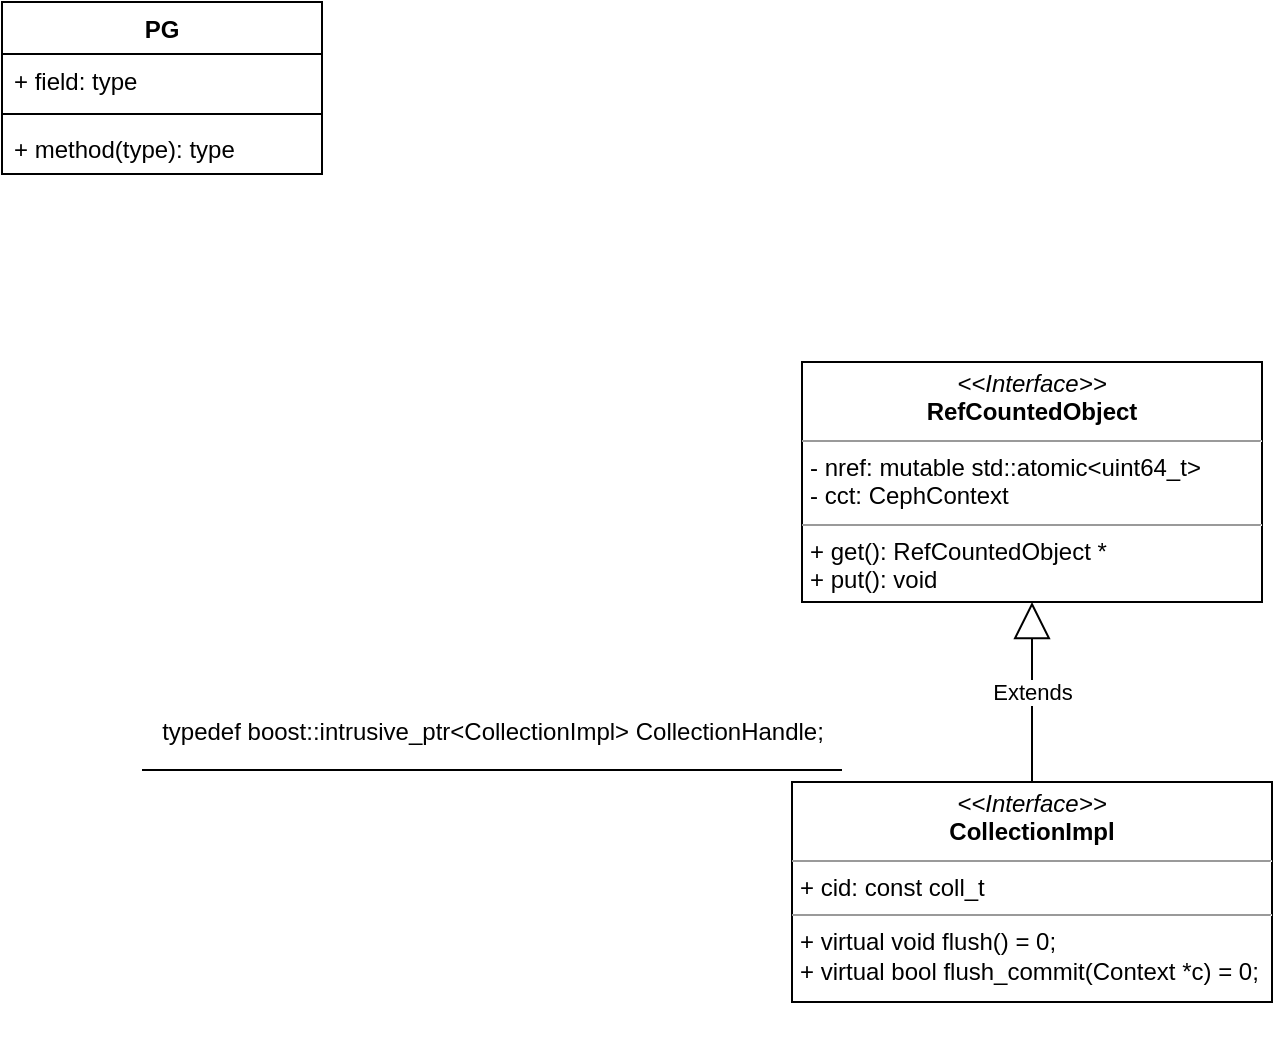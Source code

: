 <mxfile version="22.1.0" type="github">
  <diagram name="第 1 页" id="Paq3rC7VekavwucThqsa">
    <mxGraphModel dx="1060" dy="713" grid="1" gridSize="10" guides="1" tooltips="1" connect="1" arrows="1" fold="1" page="1" pageScale="1" pageWidth="827" pageHeight="1169" math="0" shadow="0">
      <root>
        <mxCell id="0" />
        <mxCell id="1" parent="0" />
        <mxCell id="BEFSSIEHqfj2ef2J5idr-1" value="PG" style="swimlane;fontStyle=1;align=center;verticalAlign=top;childLayout=stackLayout;horizontal=1;startSize=26;horizontalStack=0;resizeParent=1;resizeParentMax=0;resizeLast=0;collapsible=1;marginBottom=0;whiteSpace=wrap;html=1;" vertex="1" parent="1">
          <mxGeometry x="130" y="50" width="160" height="86" as="geometry">
            <mxRectangle x="340" y="320" width="100" height="30" as="alternateBounds" />
          </mxGeometry>
        </mxCell>
        <mxCell id="BEFSSIEHqfj2ef2J5idr-2" value="+ field: type" style="text;strokeColor=none;fillColor=none;align=left;verticalAlign=top;spacingLeft=4;spacingRight=4;overflow=hidden;rotatable=0;points=[[0,0.5],[1,0.5]];portConstraint=eastwest;whiteSpace=wrap;html=1;" vertex="1" parent="BEFSSIEHqfj2ef2J5idr-1">
          <mxGeometry y="26" width="160" height="26" as="geometry" />
        </mxCell>
        <mxCell id="BEFSSIEHqfj2ef2J5idr-3" value="" style="line;strokeWidth=1;fillColor=none;align=left;verticalAlign=middle;spacingTop=-1;spacingLeft=3;spacingRight=3;rotatable=0;labelPosition=right;points=[];portConstraint=eastwest;strokeColor=inherit;" vertex="1" parent="BEFSSIEHqfj2ef2J5idr-1">
          <mxGeometry y="52" width="160" height="8" as="geometry" />
        </mxCell>
        <mxCell id="BEFSSIEHqfj2ef2J5idr-4" value="+ method(type): type" style="text;strokeColor=none;fillColor=none;align=left;verticalAlign=top;spacingLeft=4;spacingRight=4;overflow=hidden;rotatable=0;points=[[0,0.5],[1,0.5]];portConstraint=eastwest;whiteSpace=wrap;html=1;" vertex="1" parent="BEFSSIEHqfj2ef2J5idr-1">
          <mxGeometry y="60" width="160" height="26" as="geometry" />
        </mxCell>
        <mxCell id="BEFSSIEHqfj2ef2J5idr-6" value="&lt;p style=&quot;margin:0px;margin-top:4px;text-align:center;&quot;&gt;&lt;i&gt;&amp;lt;&amp;lt;Interface&amp;gt;&amp;gt;&lt;/i&gt;&lt;br&gt;&lt;b&gt;RefCountedObject&lt;/b&gt;&lt;/p&gt;&lt;hr size=&quot;1&quot;&gt;&lt;p style=&quot;margin:0px;margin-left:4px;&quot;&gt;- nref&lt;span style=&quot;background-color: initial;&quot;&gt;:&amp;nbsp;&lt;/span&gt;mutable std::atomic&amp;lt;uint64_t&amp;gt;&lt;/p&gt;&lt;p style=&quot;margin:0px;margin-left:4px;&quot;&gt;-&amp;nbsp;cct&lt;span style=&quot;background-color: initial;&quot;&gt;: CephContext&lt;/span&gt;&lt;/p&gt;&lt;hr size=&quot;1&quot;&gt;&lt;p style=&quot;margin:0px;margin-left:4px;&quot;&gt;+ get(): RefCountedObject *&lt;br&gt;+ put(): void&lt;/p&gt;" style="verticalAlign=top;align=left;overflow=fill;fontSize=12;fontFamily=Helvetica;html=1;whiteSpace=wrap;" vertex="1" parent="1">
          <mxGeometry x="530" y="230" width="230" height="120" as="geometry" />
        </mxCell>
        <mxCell id="BEFSSIEHqfj2ef2J5idr-13" value="Extends" style="endArrow=block;endSize=16;endFill=0;html=1;rounded=0;entryX=0.5;entryY=1;entryDx=0;entryDy=0;exitX=0.5;exitY=0;exitDx=0;exitDy=0;" edge="1" parent="1" source="BEFSSIEHqfj2ef2J5idr-22" target="BEFSSIEHqfj2ef2J5idr-6">
          <mxGeometry width="160" relative="1" as="geometry">
            <mxPoint x="645" y="440" as="sourcePoint" />
            <mxPoint x="510" y="360" as="targetPoint" />
            <Array as="points" />
          </mxGeometry>
        </mxCell>
        <mxCell id="BEFSSIEHqfj2ef2J5idr-23" value="" style="endArrow=block;endSize=16;endFill=0;html=1;rounded=0;entryX=0.5;entryY=1;entryDx=0;entryDy=0;exitX=0.5;exitY=0;exitDx=0;exitDy=0;" edge="1" parent="1" target="BEFSSIEHqfj2ef2J5idr-22">
          <mxGeometry width="160" relative="1" as="geometry">
            <mxPoint x="645" y="440" as="sourcePoint" />
            <mxPoint x="645" y="350" as="targetPoint" />
            <Array as="points" />
          </mxGeometry>
        </mxCell>
        <mxCell id="BEFSSIEHqfj2ef2J5idr-22" value="&lt;p style=&quot;margin:0px;margin-top:4px;text-align:center;&quot;&gt;&lt;i&gt;&amp;lt;&amp;lt;Interface&amp;gt;&amp;gt;&lt;/i&gt;&lt;br&gt;&lt;/p&gt;&lt;div style=&quot;text-align: center;&quot;&gt;&lt;span style=&quot;background-color: initial;&quot;&gt;&lt;b&gt;CollectionImpl&lt;/b&gt;&lt;/span&gt;&lt;/div&gt;&lt;hr size=&quot;1&quot;&gt;&lt;p style=&quot;margin:0px;margin-left:4px;&quot;&gt;+ cid: const coll_t&lt;br&gt;&lt;/p&gt;&lt;hr size=&quot;1&quot;&gt;&lt;p style=&quot;margin:0px;margin-left:4px;&quot;&gt;+&amp;nbsp;virtual void flush() = 0;&lt;/p&gt;&lt;p style=&quot;margin:0px;margin-left:4px;&quot;&gt;+&amp;nbsp;virtual bool flush_commit(Context *c) = 0;&lt;/p&gt;" style="verticalAlign=top;align=left;overflow=fill;fontSize=12;fontFamily=Helvetica;html=1;whiteSpace=wrap;" vertex="1" parent="1">
          <mxGeometry x="525" y="440" width="240" height="110" as="geometry" />
        </mxCell>
        <mxCell id="BEFSSIEHqfj2ef2J5idr-25" value="" style="line;strokeWidth=1;fillColor=none;align=left;verticalAlign=middle;spacingTop=-1;spacingLeft=3;spacingRight=3;rotatable=0;labelPosition=right;points=[];portConstraint=eastwest;strokeColor=inherit;" vertex="1" parent="1">
          <mxGeometry x="200" y="430" width="350" height="8" as="geometry" />
        </mxCell>
        <mxCell id="BEFSSIEHqfj2ef2J5idr-26" value="typedef boost::intrusive_ptr&amp;lt;CollectionImpl&amp;gt; CollectionHandle;" style="text;html=1;align=center;verticalAlign=middle;resizable=0;points=[];autosize=1;strokeColor=none;fillColor=none;" vertex="1" parent="1">
          <mxGeometry x="200" y="400" width="350" height="30" as="geometry" />
        </mxCell>
      </root>
    </mxGraphModel>
  </diagram>
</mxfile>
